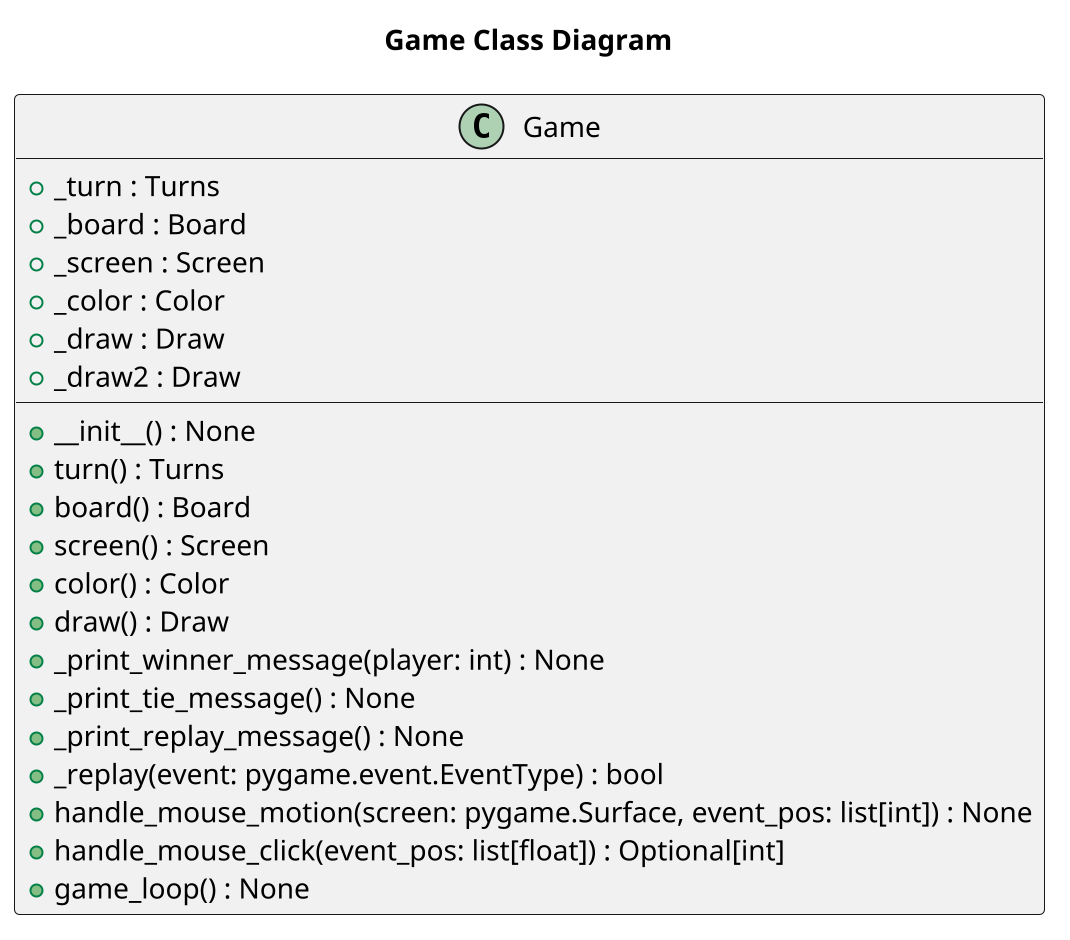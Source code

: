 @startuml
scale 2
title "Game Class Diagram"
class Game {
    +__init__() : None
    +_turn : Turns
    +_board : Board
    +_screen : Screen
    +_color : Color
    +_draw : Draw
    +_draw2 : Draw

    +turn() : Turns
    +board() : Board
    +screen() : Screen
    +color() : Color
    +draw() : Draw
    +_print_winner_message(player: int) : None
    +_print_tie_message() : None
    +_print_replay_message() : None
    +_replay(event: pygame.event.EventType) : bool
    +handle_mouse_motion(screen: pygame.Surface, event_pos: list[int]) : None
    +handle_mouse_click(event_pos: list[float]) : Optional[int]
    +game_loop() : None
}
@enduml